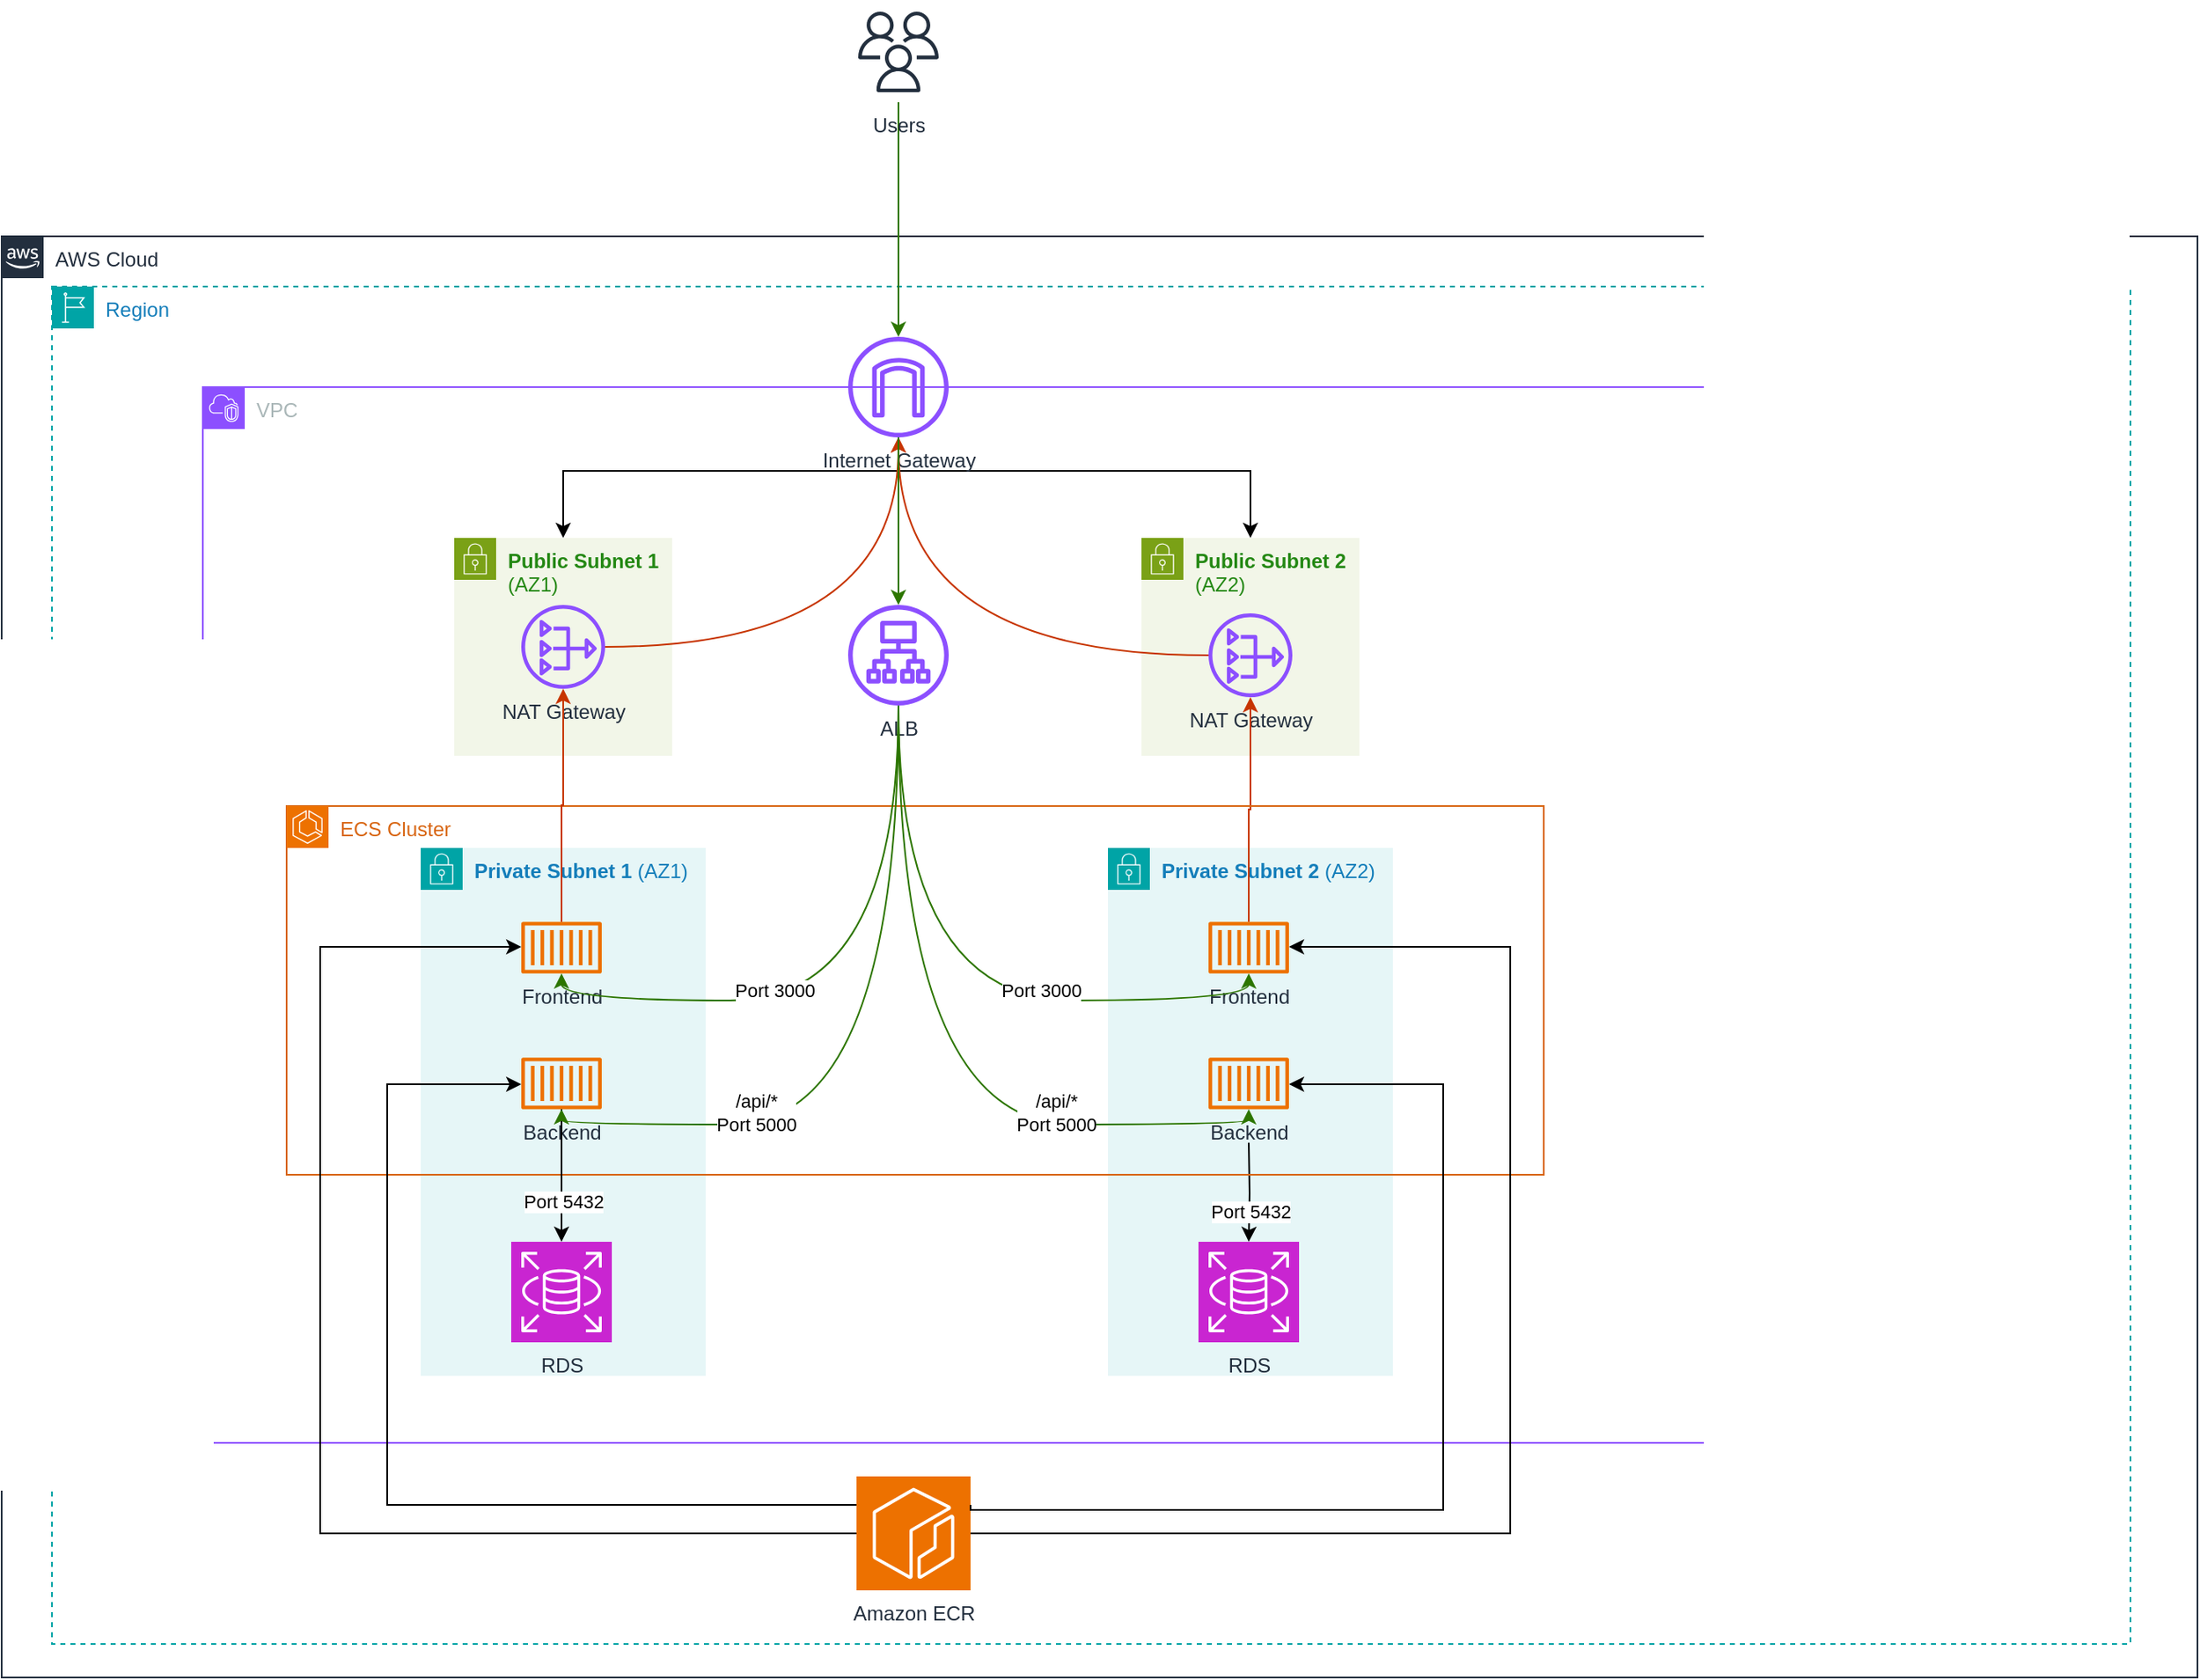 <mxfile version="24.8.4">
  <diagram name="Page-1" id="Orn4dkLXJ0a9pTUKKvqa">
    <mxGraphModel dx="2572" dy="2104" grid="1" gridSize="10" guides="1" tooltips="1" connect="1" arrows="1" fold="1" page="1" pageScale="1" pageWidth="850" pageHeight="1100" math="0" shadow="0">
      <root>
        <mxCell id="0" />
        <mxCell id="1" parent="0" />
        <mxCell id="jKn0wdBY537JzAj7mOmA-1" value="VPC" style="points=[[0,0],[0.25,0],[0.5,0],[0.75,0],[1,0],[1,0.25],[1,0.5],[1,0.75],[1,1],[0.75,1],[0.5,1],[0.25,1],[0,1],[0,0.75],[0,0.5],[0,0.25]];outlineConnect=0;gradientColor=none;html=1;whiteSpace=wrap;fontSize=12;fontStyle=0;container=1;pointerEvents=0;collapsible=0;recursiveResize=0;shape=mxgraph.aws4.group;grIcon=mxgraph.aws4.group_vpc2;strokeColor=#8C4FFF;fillColor=none;verticalAlign=top;align=left;spacingLeft=30;fontColor=#AAB7B8;dashed=0;" vertex="1" parent="1">
          <mxGeometry x="10" y="10" width="1050" height="630" as="geometry" />
        </mxCell>
        <mxCell id="jKn0wdBY537JzAj7mOmA-5" value="&lt;strong&gt;Private Subnet 1&lt;/strong&gt; (AZ1)" style="points=[[0,0],[0.25,0],[0.5,0],[0.75,0],[1,0],[1,0.25],[1,0.5],[1,0.75],[1,1],[0.75,1],[0.5,1],[0.25,1],[0,1],[0,0.75],[0,0.5],[0,0.25]];outlineConnect=0;gradientColor=none;html=1;whiteSpace=wrap;fontSize=12;fontStyle=0;container=1;pointerEvents=0;collapsible=0;recursiveResize=0;shape=mxgraph.aws4.group;grIcon=mxgraph.aws4.group_security_group;grStroke=0;strokeColor=#00A4A6;fillColor=#E6F6F7;verticalAlign=top;align=left;spacingLeft=30;fontColor=#147EBA;dashed=0;" vertex="1" parent="jKn0wdBY537JzAj7mOmA-1">
          <mxGeometry x="130" y="275" width="170" height="315" as="geometry" />
        </mxCell>
        <mxCell id="jKn0wdBY537JzAj7mOmA-38" value="RDS" style="sketch=0;points=[[0,0,0],[0.25,0,0],[0.5,0,0],[0.75,0,0],[1,0,0],[0,1,0],[0.25,1,0],[0.5,1,0],[0.75,1,0],[1,1,0],[0,0.25,0],[0,0.5,0],[0,0.75,0],[1,0.25,0],[1,0.5,0],[1,0.75,0]];outlineConnect=0;fontColor=#232F3E;fillColor=#C925D1;strokeColor=#ffffff;dashed=0;verticalLabelPosition=bottom;verticalAlign=top;align=center;html=1;fontSize=12;fontStyle=0;aspect=fixed;shape=mxgraph.aws4.resourceIcon;resIcon=mxgraph.aws4.rds;" vertex="1" parent="jKn0wdBY537JzAj7mOmA-5">
          <mxGeometry x="54" y="235" width="60" height="60" as="geometry" />
        </mxCell>
        <mxCell id="jKn0wdBY537JzAj7mOmA-4" value="&lt;strong&gt;Private Subnet 2&lt;/strong&gt; (AZ2)" style="points=[[0,0],[0.25,0],[0.5,0],[0.75,0],[1,0],[1,0.25],[1,0.5],[1,0.75],[1,1],[0.75,1],[0.5,1],[0.25,1],[0,1],[0,0.75],[0,0.5],[0,0.25]];outlineConnect=0;gradientColor=none;html=1;whiteSpace=wrap;fontSize=12;fontStyle=0;container=1;pointerEvents=0;collapsible=0;recursiveResize=0;shape=mxgraph.aws4.group;grIcon=mxgraph.aws4.group_security_group;grStroke=0;strokeColor=#00A4A6;fillColor=#E6F6F7;verticalAlign=top;align=left;spacingLeft=30;fontColor=#147EBA;dashed=0;" vertex="1" parent="jKn0wdBY537JzAj7mOmA-1">
          <mxGeometry x="540" y="275" width="170" height="315" as="geometry" />
        </mxCell>
        <mxCell id="jKn0wdBY537JzAj7mOmA-39" value="RDS" style="sketch=0;points=[[0,0,0],[0.25,0,0],[0.5,0,0],[0.75,0,0],[1,0,0],[0,1,0],[0.25,1,0],[0.5,1,0],[0.75,1,0],[1,1,0],[0,0.25,0],[0,0.5,0],[0,0.75,0],[1,0.25,0],[1,0.5,0],[1,0.75,0]];outlineConnect=0;fontColor=#232F3E;fillColor=#C925D1;strokeColor=#ffffff;dashed=0;verticalLabelPosition=bottom;verticalAlign=top;align=center;html=1;fontSize=12;fontStyle=0;aspect=fixed;shape=mxgraph.aws4.resourceIcon;resIcon=mxgraph.aws4.rds;" vertex="1" parent="jKn0wdBY537JzAj7mOmA-4">
          <mxGeometry x="54" y="235" width="60" height="60" as="geometry" />
        </mxCell>
        <mxCell id="jKn0wdBY537JzAj7mOmA-41" value="" style="edgeStyle=orthogonalEdgeStyle;rounded=0;orthogonalLoop=1;jettySize=auto;html=1;" edge="1" parent="jKn0wdBY537JzAj7mOmA-4" target="jKn0wdBY537JzAj7mOmA-39">
          <mxGeometry relative="1" as="geometry">
            <mxPoint x="84" y="175.91" as="sourcePoint" />
          </mxGeometry>
        </mxCell>
        <mxCell id="jKn0wdBY537JzAj7mOmA-43" value="Port 5432" style="edgeLabel;html=1;align=center;verticalAlign=middle;resizable=0;points=[];" vertex="1" connectable="0" parent="jKn0wdBY537JzAj7mOmA-41">
          <mxGeometry x="0.379" y="1" relative="1" as="geometry">
            <mxPoint as="offset" />
          </mxGeometry>
        </mxCell>
        <mxCell id="jKn0wdBY537JzAj7mOmA-3" value="&lt;strong&gt;Public Subnet 1&lt;/strong&gt; (AZ1)" style="points=[[0,0],[0.25,0],[0.5,0],[0.75,0],[1,0],[1,0.25],[1,0.5],[1,0.75],[1,1],[0.75,1],[0.5,1],[0.25,1],[0,1],[0,0.75],[0,0.5],[0,0.25]];outlineConnect=0;gradientColor=none;html=1;whiteSpace=wrap;fontSize=12;fontStyle=0;container=1;pointerEvents=0;collapsible=0;recursiveResize=0;shape=mxgraph.aws4.group;grIcon=mxgraph.aws4.group_security_group;grStroke=0;strokeColor=#7AA116;fillColor=#F2F6E8;verticalAlign=top;align=left;spacingLeft=30;fontColor=#248814;dashed=0;" vertex="1" parent="jKn0wdBY537JzAj7mOmA-1">
          <mxGeometry x="150" y="90" width="130" height="130" as="geometry" />
        </mxCell>
        <mxCell id="jKn0wdBY537JzAj7mOmA-7" value="NAT Gateway" style="sketch=0;outlineConnect=0;fontColor=#232F3E;gradientColor=none;fillColor=#8C4FFF;strokeColor=none;dashed=0;verticalLabelPosition=bottom;verticalAlign=top;align=center;html=1;fontSize=12;fontStyle=0;aspect=fixed;pointerEvents=1;shape=mxgraph.aws4.nat_gateway;" vertex="1" parent="jKn0wdBY537JzAj7mOmA-3">
          <mxGeometry x="40" y="40" width="50" height="50" as="geometry" />
        </mxCell>
        <mxCell id="jKn0wdBY537JzAj7mOmA-2" value="&lt;strong&gt;Public Subnet 2&lt;/strong&gt; (AZ2)" style="points=[[0,0],[0.25,0],[0.5,0],[0.75,0],[1,0],[1,0.25],[1,0.5],[1,0.75],[1,1],[0.75,1],[0.5,1],[0.25,1],[0,1],[0,0.75],[0,0.5],[0,0.25]];outlineConnect=0;gradientColor=none;html=1;whiteSpace=wrap;fontSize=12;fontStyle=0;container=1;pointerEvents=0;collapsible=0;recursiveResize=0;shape=mxgraph.aws4.group;grIcon=mxgraph.aws4.group_security_group;grStroke=0;strokeColor=#7AA116;fillColor=#F2F6E8;verticalAlign=top;align=left;spacingLeft=30;fontColor=#248814;dashed=0;" vertex="1" parent="jKn0wdBY537JzAj7mOmA-1">
          <mxGeometry x="560" y="90" width="130" height="130" as="geometry" />
        </mxCell>
        <mxCell id="jKn0wdBY537JzAj7mOmA-8" value="NAT Gateway" style="sketch=0;outlineConnect=0;fontColor=#232F3E;gradientColor=none;fillColor=#8C4FFF;strokeColor=none;dashed=0;verticalLabelPosition=bottom;verticalAlign=top;align=center;html=1;fontSize=12;fontStyle=0;aspect=fixed;pointerEvents=1;shape=mxgraph.aws4.nat_gateway;" vertex="1" parent="jKn0wdBY537JzAj7mOmA-2">
          <mxGeometry x="40" y="45" width="50" height="50" as="geometry" />
        </mxCell>
        <mxCell id="jKn0wdBY537JzAj7mOmA-11" style="edgeStyle=orthogonalEdgeStyle;rounded=0;orthogonalLoop=1;jettySize=auto;html=1;" edge="1" parent="jKn0wdBY537JzAj7mOmA-1" source="jKn0wdBY537JzAj7mOmA-6" target="jKn0wdBY537JzAj7mOmA-3">
          <mxGeometry relative="1" as="geometry">
            <Array as="points">
              <mxPoint x="415" y="50" />
              <mxPoint x="215" y="50" />
            </Array>
          </mxGeometry>
        </mxCell>
        <mxCell id="jKn0wdBY537JzAj7mOmA-12" style="edgeStyle=orthogonalEdgeStyle;rounded=0;orthogonalLoop=1;jettySize=auto;html=1;" edge="1" parent="jKn0wdBY537JzAj7mOmA-1" source="jKn0wdBY537JzAj7mOmA-6" target="jKn0wdBY537JzAj7mOmA-2">
          <mxGeometry relative="1" as="geometry">
            <Array as="points">
              <mxPoint x="415" y="50" />
              <mxPoint x="625" y="50" />
            </Array>
          </mxGeometry>
        </mxCell>
        <mxCell id="jKn0wdBY537JzAj7mOmA-6" value="Internet Gateway" style="sketch=0;outlineConnect=0;fontColor=#232F3E;gradientColor=none;fillColor=#8C4FFF;strokeColor=none;dashed=0;verticalLabelPosition=bottom;verticalAlign=top;align=center;html=1;fontSize=12;fontStyle=0;aspect=fixed;pointerEvents=1;shape=mxgraph.aws4.internet_gateway;" vertex="1" parent="jKn0wdBY537JzAj7mOmA-1">
          <mxGeometry x="385" y="-30" width="60" height="60" as="geometry" />
        </mxCell>
        <mxCell id="jKn0wdBY537JzAj7mOmA-14" style="edgeStyle=orthogonalEdgeStyle;rounded=0;orthogonalLoop=1;jettySize=auto;html=1;fillColor=#fa6800;strokeColor=#C73500;" edge="1" parent="jKn0wdBY537JzAj7mOmA-1" source="jKn0wdBY537JzAj7mOmA-45" target="jKn0wdBY537JzAj7mOmA-8">
          <mxGeometry relative="1" as="geometry" />
        </mxCell>
        <mxCell id="jKn0wdBY537JzAj7mOmA-17" value="ECS Cluster" style="points=[[0,0],[0.25,0],[0.5,0],[0.75,0],[1,0],[1,0.25],[1,0.5],[1,0.75],[1,1],[0.75,1],[0.5,1],[0.25,1],[0,1],[0,0.75],[0,0.5],[0,0.25]];outlineConnect=0;gradientColor=none;html=1;whiteSpace=wrap;fontSize=12;fontStyle=0;container=1;pointerEvents=0;collapsible=0;recursiveResize=0;shape=mxgraph.aws4.group;grIcon=mxgraph.aws4.group_ec2_instance_contents;strokeColor=#D86613;fillColor=none;verticalAlign=top;align=left;spacingLeft=30;fontColor=#D86613;dashed=0;" vertex="1" parent="jKn0wdBY537JzAj7mOmA-1">
          <mxGeometry x="50" y="250" width="750" height="220" as="geometry" />
        </mxCell>
        <mxCell id="jKn0wdBY537JzAj7mOmA-15" value="" style="sketch=0;points=[[0,0,0],[0.25,0,0],[0.5,0,0],[0.75,0,0],[1,0,0],[0,1,0],[0.25,1,0],[0.5,1,0],[0.75,1,0],[1,1,0],[0,0.25,0],[0,0.5,0],[0,0.75,0],[1,0.25,0],[1,0.5,0],[1,0.75,0]];outlineConnect=0;fontColor=#232F3E;fillColor=#ED7100;strokeColor=#ffffff;dashed=0;verticalLabelPosition=bottom;verticalAlign=top;align=center;html=1;fontSize=12;fontStyle=0;aspect=fixed;shape=mxgraph.aws4.resourceIcon;resIcon=mxgraph.aws4.ecs;" vertex="1" parent="jKn0wdBY537JzAj7mOmA-17">
          <mxGeometry width="25" height="25" as="geometry" />
        </mxCell>
        <mxCell id="jKn0wdBY537JzAj7mOmA-23" value="Frontend" style="sketch=0;outlineConnect=0;fontColor=#232F3E;gradientColor=none;fillColor=#ED7100;strokeColor=none;dashed=0;verticalLabelPosition=bottom;verticalAlign=top;align=center;html=1;fontSize=12;fontStyle=0;aspect=fixed;pointerEvents=1;shape=mxgraph.aws4.container_1;" vertex="1" parent="jKn0wdBY537JzAj7mOmA-17">
          <mxGeometry x="140" y="69" width="48" height="31" as="geometry" />
        </mxCell>
        <mxCell id="jKn0wdBY537JzAj7mOmA-22" value="Backend" style="sketch=0;outlineConnect=0;fontColor=#232F3E;gradientColor=none;fillColor=#ED7100;strokeColor=none;dashed=0;verticalLabelPosition=bottom;verticalAlign=top;align=center;html=1;fontSize=12;fontStyle=0;aspect=fixed;pointerEvents=1;shape=mxgraph.aws4.container_1;" vertex="1" parent="jKn0wdBY537JzAj7mOmA-17">
          <mxGeometry x="140" y="150" width="48" height="31" as="geometry" />
        </mxCell>
        <mxCell id="jKn0wdBY537JzAj7mOmA-45" value="Frontend" style="sketch=0;outlineConnect=0;fontColor=#232F3E;gradientColor=none;fillColor=#ED7100;strokeColor=none;dashed=0;verticalLabelPosition=bottom;verticalAlign=top;align=center;html=1;fontSize=12;fontStyle=0;aspect=fixed;pointerEvents=1;shape=mxgraph.aws4.container_1;" vertex="1" parent="jKn0wdBY537JzAj7mOmA-17">
          <mxGeometry x="550" y="69" width="48" height="31" as="geometry" />
        </mxCell>
        <mxCell id="jKn0wdBY537JzAj7mOmA-46" value="Backend" style="sketch=0;outlineConnect=0;fontColor=#232F3E;gradientColor=none;fillColor=#ED7100;strokeColor=none;dashed=0;verticalLabelPosition=bottom;verticalAlign=top;align=center;html=1;fontSize=12;fontStyle=0;aspect=fixed;pointerEvents=1;shape=mxgraph.aws4.container_1;" vertex="1" parent="jKn0wdBY537JzAj7mOmA-17">
          <mxGeometry x="550" y="150" width="48" height="31" as="geometry" />
        </mxCell>
        <mxCell id="jKn0wdBY537JzAj7mOmA-40" value="" style="edgeStyle=orthogonalEdgeStyle;rounded=0;orthogonalLoop=1;jettySize=auto;html=1;" edge="1" parent="jKn0wdBY537JzAj7mOmA-1" source="jKn0wdBY537JzAj7mOmA-22" target="jKn0wdBY537JzAj7mOmA-38">
          <mxGeometry relative="1" as="geometry" />
        </mxCell>
        <mxCell id="jKn0wdBY537JzAj7mOmA-42" value="Port 5432" style="edgeLabel;html=1;align=center;verticalAlign=middle;resizable=0;points=[];" vertex="1" connectable="0" parent="jKn0wdBY537JzAj7mOmA-40">
          <mxGeometry x="0.379" y="1" relative="1" as="geometry">
            <mxPoint as="offset" />
          </mxGeometry>
        </mxCell>
        <mxCell id="jKn0wdBY537JzAj7mOmA-59" style="edgeStyle=orthogonalEdgeStyle;rounded=0;orthogonalLoop=1;jettySize=auto;html=1;curved=1;fillColor=#fa6800;strokeColor=#C73500;" edge="1" parent="jKn0wdBY537JzAj7mOmA-1" source="jKn0wdBY537JzAj7mOmA-7" target="jKn0wdBY537JzAj7mOmA-6">
          <mxGeometry relative="1" as="geometry" />
        </mxCell>
        <mxCell id="jKn0wdBY537JzAj7mOmA-60" style="edgeStyle=orthogonalEdgeStyle;rounded=0;orthogonalLoop=1;jettySize=auto;html=1;curved=1;fillColor=#fa6800;strokeColor=#C73500;" edge="1" parent="jKn0wdBY537JzAj7mOmA-1" source="jKn0wdBY537JzAj7mOmA-8" target="jKn0wdBY537JzAj7mOmA-6">
          <mxGeometry relative="1" as="geometry" />
        </mxCell>
        <mxCell id="jKn0wdBY537JzAj7mOmA-13" style="edgeStyle=orthogonalEdgeStyle;rounded=0;orthogonalLoop=1;jettySize=auto;html=1;fillColor=#fa6800;strokeColor=#C73500;" edge="1" parent="jKn0wdBY537JzAj7mOmA-1" source="jKn0wdBY537JzAj7mOmA-23" target="jKn0wdBY537JzAj7mOmA-7">
          <mxGeometry relative="1" as="geometry" />
        </mxCell>
        <mxCell id="jKn0wdBY537JzAj7mOmA-47" value="Region" style="points=[[0,0],[0.25,0],[0.5,0],[0.75,0],[1,0],[1,0.25],[1,0.5],[1,0.75],[1,1],[0.75,1],[0.5,1],[0.25,1],[0,1],[0,0.75],[0,0.5],[0,0.25]];outlineConnect=0;gradientColor=none;html=1;whiteSpace=wrap;fontSize=12;fontStyle=0;container=1;pointerEvents=0;collapsible=0;recursiveResize=0;shape=mxgraph.aws4.group;grIcon=mxgraph.aws4.group_region;strokeColor=#00A4A6;fillColor=none;verticalAlign=top;align=left;spacingLeft=30;fontColor=#147EBA;dashed=1;" vertex="1" parent="1">
          <mxGeometry x="-80" y="-50" width="1240" height="810" as="geometry" />
        </mxCell>
        <mxCell id="jKn0wdBY537JzAj7mOmA-48" value="AWS Cloud" style="points=[[0,0],[0.25,0],[0.5,0],[0.75,0],[1,0],[1,0.25],[1,0.5],[1,0.75],[1,1],[0.75,1],[0.5,1],[0.25,1],[0,1],[0,0.75],[0,0.5],[0,0.25]];outlineConnect=0;gradientColor=none;html=1;whiteSpace=wrap;fontSize=12;fontStyle=0;container=1;pointerEvents=0;collapsible=0;recursiveResize=0;shape=mxgraph.aws4.group;grIcon=mxgraph.aws4.group_aws_cloud_alt;strokeColor=#232F3E;fillColor=none;verticalAlign=top;align=left;spacingLeft=30;fontColor=#232F3E;dashed=0;" vertex="1" parent="1">
          <mxGeometry x="-110" y="-80" width="1310" height="860" as="geometry" />
        </mxCell>
        <mxCell id="jKn0wdBY537JzAj7mOmA-49" value="Amazon ECR" style="sketch=0;points=[[0,0,0],[0.25,0,0],[0.5,0,0],[0.75,0,0],[1,0,0],[0,1,0],[0.25,1,0],[0.5,1,0],[0.75,1,0],[1,1,0],[0,0.25,0],[0,0.5,0],[0,0.75,0],[1,0.25,0],[1,0.5,0],[1,0.75,0]];outlineConnect=0;fontColor=#232F3E;fillColor=#ED7100;strokeColor=#ffffff;dashed=0;verticalLabelPosition=bottom;verticalAlign=top;align=center;html=1;fontSize=12;fontStyle=0;aspect=fixed;shape=mxgraph.aws4.resourceIcon;resIcon=mxgraph.aws4.ecr;" vertex="1" parent="jKn0wdBY537JzAj7mOmA-48">
          <mxGeometry x="510" y="740" width="68" height="68" as="geometry" />
        </mxCell>
        <mxCell id="jKn0wdBY537JzAj7mOmA-10" value="ALB" style="sketch=0;outlineConnect=0;fontColor=#232F3E;gradientColor=none;fillColor=#8C4FFF;strokeColor=none;dashed=0;verticalLabelPosition=bottom;verticalAlign=top;align=center;html=1;fontSize=12;fontStyle=0;aspect=fixed;pointerEvents=1;shape=mxgraph.aws4.application_load_balancer;" vertex="1" parent="jKn0wdBY537JzAj7mOmA-48">
          <mxGeometry x="505" y="220" width="60" height="60" as="geometry" />
        </mxCell>
        <mxCell id="jKn0wdBY537JzAj7mOmA-50" style="edgeStyle=orthogonalEdgeStyle;rounded=0;orthogonalLoop=1;jettySize=auto;html=1;" edge="1" parent="1" source="jKn0wdBY537JzAj7mOmA-49" target="jKn0wdBY537JzAj7mOmA-23">
          <mxGeometry relative="1" as="geometry">
            <Array as="points">
              <mxPoint x="80" y="694" />
              <mxPoint x="80" y="344" />
            </Array>
          </mxGeometry>
        </mxCell>
        <mxCell id="jKn0wdBY537JzAj7mOmA-51" style="edgeStyle=orthogonalEdgeStyle;rounded=0;orthogonalLoop=1;jettySize=auto;html=1;exitX=0;exitY=0.25;exitDx=0;exitDy=0;exitPerimeter=0;" edge="1" parent="1" source="jKn0wdBY537JzAj7mOmA-49" target="jKn0wdBY537JzAj7mOmA-22">
          <mxGeometry relative="1" as="geometry">
            <Array as="points">
              <mxPoint x="120" y="677" />
              <mxPoint x="120" y="426" />
            </Array>
          </mxGeometry>
        </mxCell>
        <mxCell id="jKn0wdBY537JzAj7mOmA-52" style="edgeStyle=orthogonalEdgeStyle;rounded=0;orthogonalLoop=1;jettySize=auto;html=1;exitX=1;exitY=0.5;exitDx=0;exitDy=0;exitPerimeter=0;" edge="1" parent="1" source="jKn0wdBY537JzAj7mOmA-49" target="jKn0wdBY537JzAj7mOmA-45">
          <mxGeometry relative="1" as="geometry">
            <Array as="points">
              <mxPoint x="790" y="694" />
              <mxPoint x="790" y="344" />
            </Array>
          </mxGeometry>
        </mxCell>
        <mxCell id="jKn0wdBY537JzAj7mOmA-53" style="edgeStyle=orthogonalEdgeStyle;rounded=0;orthogonalLoop=1;jettySize=auto;html=1;exitX=1;exitY=0.25;exitDx=0;exitDy=0;exitPerimeter=0;" edge="1" parent="1" source="jKn0wdBY537JzAj7mOmA-49" target="jKn0wdBY537JzAj7mOmA-46">
          <mxGeometry relative="1" as="geometry">
            <Array as="points">
              <mxPoint x="468" y="680" />
              <mxPoint x="750" y="680" />
              <mxPoint x="750" y="426" />
            </Array>
          </mxGeometry>
        </mxCell>
        <mxCell id="jKn0wdBY537JzAj7mOmA-28" style="edgeStyle=orthogonalEdgeStyle;rounded=0;orthogonalLoop=1;jettySize=auto;html=1;curved=1;fillColor=#60a917;strokeColor=#2D7600;" edge="1" parent="1" source="jKn0wdBY537JzAj7mOmA-10" target="jKn0wdBY537JzAj7mOmA-23">
          <mxGeometry relative="1" as="geometry">
            <Array as="points">
              <mxPoint x="425" y="376" />
            </Array>
          </mxGeometry>
        </mxCell>
        <mxCell id="jKn0wdBY537JzAj7mOmA-34" value="Port 3000" style="edgeLabel;html=1;align=center;verticalAlign=middle;resizable=0;points=[];" vertex="1" connectable="0" parent="jKn0wdBY537JzAj7mOmA-28">
          <mxGeometry x="0.046" y="-6" relative="1" as="geometry">
            <mxPoint x="-45" as="offset" />
          </mxGeometry>
        </mxCell>
        <mxCell id="jKn0wdBY537JzAj7mOmA-29" style="edgeStyle=orthogonalEdgeStyle;rounded=0;orthogonalLoop=1;jettySize=auto;html=1;curved=1;fillColor=#60a917;strokeColor=#2D7600;" edge="1" parent="1" source="jKn0wdBY537JzAj7mOmA-10" target="jKn0wdBY537JzAj7mOmA-45">
          <mxGeometry relative="1" as="geometry">
            <mxPoint x="610" y="376" as="targetPoint" />
            <Array as="points">
              <mxPoint x="425" y="376" />
              <mxPoint x="634" y="376" />
            </Array>
          </mxGeometry>
        </mxCell>
        <mxCell id="jKn0wdBY537JzAj7mOmA-35" value="Port 3000" style="edgeLabel;html=1;align=center;verticalAlign=middle;resizable=0;points=[];" vertex="1" connectable="0" parent="jKn0wdBY537JzAj7mOmA-29">
          <mxGeometry x="0.08" y="10" relative="1" as="geometry">
            <mxPoint x="44" y="4" as="offset" />
          </mxGeometry>
        </mxCell>
        <mxCell id="jKn0wdBY537JzAj7mOmA-30" style="edgeStyle=orthogonalEdgeStyle;rounded=0;orthogonalLoop=1;jettySize=auto;html=1;curved=1;fillColor=#60a917;strokeColor=#2D7600;" edge="1" parent="1" source="jKn0wdBY537JzAj7mOmA-10" target="jKn0wdBY537JzAj7mOmA-22">
          <mxGeometry relative="1" as="geometry">
            <Array as="points">
              <mxPoint x="425" y="450" />
            </Array>
          </mxGeometry>
        </mxCell>
        <mxCell id="jKn0wdBY537JzAj7mOmA-36" value="/api/*&lt;br&gt;Port 5000" style="edgeLabel;html=1;align=center;verticalAlign=middle;resizable=0;points=[];" vertex="1" connectable="0" parent="jKn0wdBY537JzAj7mOmA-30">
          <mxGeometry x="0.243" y="-20" relative="1" as="geometry">
            <mxPoint x="-49" y="13" as="offset" />
          </mxGeometry>
        </mxCell>
        <mxCell id="jKn0wdBY537JzAj7mOmA-31" style="edgeStyle=orthogonalEdgeStyle;rounded=0;orthogonalLoop=1;jettySize=auto;html=1;curved=1;fillColor=#60a917;strokeColor=#2D7600;" edge="1" parent="1" source="jKn0wdBY537JzAj7mOmA-10" target="jKn0wdBY537JzAj7mOmA-46">
          <mxGeometry relative="1" as="geometry">
            <mxPoint x="610" y="450" as="targetPoint" />
            <Array as="points">
              <mxPoint x="425" y="450" />
              <mxPoint x="634" y="450" />
            </Array>
          </mxGeometry>
        </mxCell>
        <mxCell id="jKn0wdBY537JzAj7mOmA-37" value="/api/*&lt;br&gt;Port 5000" style="edgeLabel;html=1;align=center;verticalAlign=middle;resizable=0;points=[];" vertex="1" connectable="0" parent="jKn0wdBY537JzAj7mOmA-31">
          <mxGeometry x="0.201" y="22" relative="1" as="geometry">
            <mxPoint x="63" y="15" as="offset" />
          </mxGeometry>
        </mxCell>
        <mxCell id="jKn0wdBY537JzAj7mOmA-56" style="edgeStyle=orthogonalEdgeStyle;rounded=0;orthogonalLoop=1;jettySize=auto;html=1;fillColor=#60a917;strokeColor=#2D7600;" edge="1" parent="1" source="jKn0wdBY537JzAj7mOmA-55" target="jKn0wdBY537JzAj7mOmA-6">
          <mxGeometry relative="1" as="geometry" />
        </mxCell>
        <mxCell id="jKn0wdBY537JzAj7mOmA-55" value="Users" style="sketch=0;outlineConnect=0;fontColor=#232F3E;gradientColor=none;strokeColor=#232F3E;fillColor=#ffffff;dashed=0;verticalLabelPosition=bottom;verticalAlign=top;align=center;html=1;fontSize=12;fontStyle=0;aspect=fixed;shape=mxgraph.aws4.resourceIcon;resIcon=mxgraph.aws4.users;" vertex="1" parent="1">
          <mxGeometry x="395" y="-220" width="60" height="60" as="geometry" />
        </mxCell>
        <mxCell id="jKn0wdBY537JzAj7mOmA-58" style="edgeStyle=orthogonalEdgeStyle;rounded=0;orthogonalLoop=1;jettySize=auto;html=1;fillColor=#60a917;strokeColor=#2D7600;" edge="1" parent="1" source="jKn0wdBY537JzAj7mOmA-6" target="jKn0wdBY537JzAj7mOmA-10">
          <mxGeometry relative="1" as="geometry" />
        </mxCell>
      </root>
    </mxGraphModel>
  </diagram>
</mxfile>
